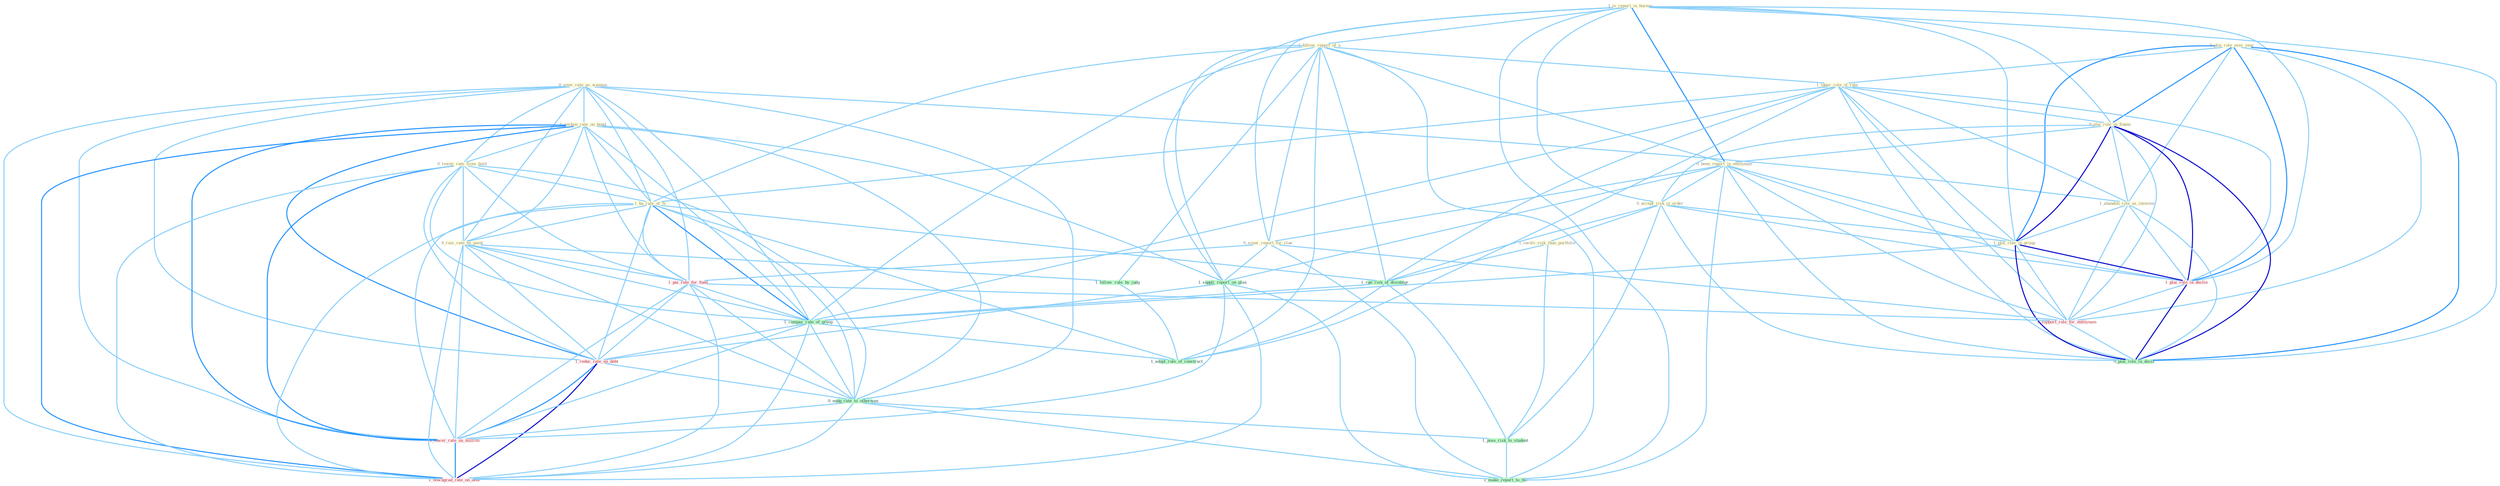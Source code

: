 Graph G{ 
    node
    [shape=polygon,style=filled,width=.5,height=.06,color="#BDFCC9",fixedsize=true,fontsize=4,
    fontcolor="#2f4f4f"];
    {node
    [color="#ffffe0", fontcolor="#8b7d6b"] "0_view_rate_as_weapon " "1_reckon_rate_on_bond " "1_is_report_in_bureau " "0_plai_role_over_year " "1_follow_report_of_a " "1_ignor_role_of_rate " "0_plai_role_in_financ " "1_abandon_role_as_investor " "0_lower_rate_from_hold " "0_been_report_in_entitynam " "1_ha_rate_of_% " "0_accept_risk_in_order " "0_rais_rate_by_point " "1_plai_role_in_group " "0_scour_report_for_clue " "1_involv_risk_than_portfolio "}
{node [color="#fff0f5", fontcolor="#b22222"] "1_plai_role_in_declin " "1_pai_rate_for_fund " "1_reduc_rate_on_debt " "1_support_role_for_entitynam " "1_lower_rate_on_million " "1_downgrad_rate_on_debt "}
edge [color="#B0E2FF"];

	"0_view_rate_as_weapon " -- "1_reckon_rate_on_bond " [w="1", color="#87cefa" ];
	"0_view_rate_as_weapon " -- "1_abandon_role_as_investor " [w="1", color="#87cefa" ];
	"0_view_rate_as_weapon " -- "0_lower_rate_from_hold " [w="1", color="#87cefa" ];
	"0_view_rate_as_weapon " -- "1_ha_rate_of_% " [w="1", color="#87cefa" ];
	"0_view_rate_as_weapon " -- "0_rais_rate_by_point " [w="1", color="#87cefa" ];
	"0_view_rate_as_weapon " -- "1_pai_rate_for_fund " [w="1", color="#87cefa" ];
	"0_view_rate_as_weapon " -- "1_compar_rate_of_group " [w="1", color="#87cefa" ];
	"0_view_rate_as_weapon " -- "1_reduc_rate_on_debt " [w="1", color="#87cefa" ];
	"0_view_rate_as_weapon " -- "0_nudg_rate_to_othernum " [w="1", color="#87cefa" ];
	"0_view_rate_as_weapon " -- "1_lower_rate_on_million " [w="1", color="#87cefa" ];
	"0_view_rate_as_weapon " -- "1_downgrad_rate_on_debt " [w="1", color="#87cefa" ];
	"1_reckon_rate_on_bond " -- "0_lower_rate_from_hold " [w="1", color="#87cefa" ];
	"1_reckon_rate_on_bond " -- "1_ha_rate_of_% " [w="1", color="#87cefa" ];
	"1_reckon_rate_on_bond " -- "0_rais_rate_by_point " [w="1", color="#87cefa" ];
	"1_reckon_rate_on_bond " -- "1_suppli_report_on_plan " [w="1", color="#87cefa" ];
	"1_reckon_rate_on_bond " -- "1_pai_rate_for_fund " [w="1", color="#87cefa" ];
	"1_reckon_rate_on_bond " -- "1_compar_rate_of_group " [w="1", color="#87cefa" ];
	"1_reckon_rate_on_bond " -- "1_reduc_rate_on_debt " [w="2", color="#1e90ff" , len=0.8];
	"1_reckon_rate_on_bond " -- "0_nudg_rate_to_othernum " [w="1", color="#87cefa" ];
	"1_reckon_rate_on_bond " -- "1_lower_rate_on_million " [w="2", color="#1e90ff" , len=0.8];
	"1_reckon_rate_on_bond " -- "1_downgrad_rate_on_debt " [w="2", color="#1e90ff" , len=0.8];
	"1_is_report_in_bureau " -- "1_follow_report_of_a " [w="1", color="#87cefa" ];
	"1_is_report_in_bureau " -- "0_plai_role_in_financ " [w="1", color="#87cefa" ];
	"1_is_report_in_bureau " -- "0_been_report_in_entitynam " [w="2", color="#1e90ff" , len=0.8];
	"1_is_report_in_bureau " -- "0_accept_risk_in_order " [w="1", color="#87cefa" ];
	"1_is_report_in_bureau " -- "1_plai_role_in_group " [w="1", color="#87cefa" ];
	"1_is_report_in_bureau " -- "0_scour_report_for_clue " [w="1", color="#87cefa" ];
	"1_is_report_in_bureau " -- "1_plai_role_in_declin " [w="1", color="#87cefa" ];
	"1_is_report_in_bureau " -- "1_suppli_report_on_plan " [w="1", color="#87cefa" ];
	"1_is_report_in_bureau " -- "0_plai_role_in_decis " [w="1", color="#87cefa" ];
	"1_is_report_in_bureau " -- "1_make_report_to_the " [w="1", color="#87cefa" ];
	"0_plai_role_over_year " -- "1_ignor_role_of_rate " [w="1", color="#87cefa" ];
	"0_plai_role_over_year " -- "0_plai_role_in_financ " [w="2", color="#1e90ff" , len=0.8];
	"0_plai_role_over_year " -- "1_abandon_role_as_investor " [w="1", color="#87cefa" ];
	"0_plai_role_over_year " -- "1_plai_role_in_group " [w="2", color="#1e90ff" , len=0.8];
	"0_plai_role_over_year " -- "1_plai_role_in_declin " [w="2", color="#1e90ff" , len=0.8];
	"0_plai_role_over_year " -- "1_support_role_for_entitynam " [w="1", color="#87cefa" ];
	"0_plai_role_over_year " -- "0_plai_role_in_decis " [w="2", color="#1e90ff" , len=0.8];
	"1_follow_report_of_a " -- "1_ignor_role_of_rate " [w="1", color="#87cefa" ];
	"1_follow_report_of_a " -- "0_been_report_in_entitynam " [w="1", color="#87cefa" ];
	"1_follow_report_of_a " -- "1_ha_rate_of_% " [w="1", color="#87cefa" ];
	"1_follow_report_of_a " -- "0_scour_report_for_clue " [w="1", color="#87cefa" ];
	"1_follow_report_of_a " -- "1_run_risk_of_disintegr " [w="1", color="#87cefa" ];
	"1_follow_report_of_a " -- "1_suppli_report_on_plan " [w="1", color="#87cefa" ];
	"1_follow_report_of_a " -- "1_follow_rule_by_judg " [w="1", color="#87cefa" ];
	"1_follow_report_of_a " -- "1_compar_rate_of_group " [w="1", color="#87cefa" ];
	"1_follow_report_of_a " -- "1_adopt_rule_of_construct " [w="1", color="#87cefa" ];
	"1_follow_report_of_a " -- "1_make_report_to_the " [w="1", color="#87cefa" ];
	"1_ignor_role_of_rate " -- "0_plai_role_in_financ " [w="1", color="#87cefa" ];
	"1_ignor_role_of_rate " -- "1_abandon_role_as_investor " [w="1", color="#87cefa" ];
	"1_ignor_role_of_rate " -- "1_ha_rate_of_% " [w="1", color="#87cefa" ];
	"1_ignor_role_of_rate " -- "1_plai_role_in_group " [w="1", color="#87cefa" ];
	"1_ignor_role_of_rate " -- "1_run_risk_of_disintegr " [w="1", color="#87cefa" ];
	"1_ignor_role_of_rate " -- "1_plai_role_in_declin " [w="1", color="#87cefa" ];
	"1_ignor_role_of_rate " -- "1_compar_rate_of_group " [w="1", color="#87cefa" ];
	"1_ignor_role_of_rate " -- "1_support_role_for_entitynam " [w="1", color="#87cefa" ];
	"1_ignor_role_of_rate " -- "0_plai_role_in_decis " [w="1", color="#87cefa" ];
	"1_ignor_role_of_rate " -- "1_adopt_rule_of_construct " [w="1", color="#87cefa" ];
	"0_plai_role_in_financ " -- "1_abandon_role_as_investor " [w="1", color="#87cefa" ];
	"0_plai_role_in_financ " -- "0_been_report_in_entitynam " [w="1", color="#87cefa" ];
	"0_plai_role_in_financ " -- "0_accept_risk_in_order " [w="1", color="#87cefa" ];
	"0_plai_role_in_financ " -- "1_plai_role_in_group " [w="3", color="#0000cd" , len=0.6];
	"0_plai_role_in_financ " -- "1_plai_role_in_declin " [w="3", color="#0000cd" , len=0.6];
	"0_plai_role_in_financ " -- "1_support_role_for_entitynam " [w="1", color="#87cefa" ];
	"0_plai_role_in_financ " -- "0_plai_role_in_decis " [w="3", color="#0000cd" , len=0.6];
	"1_abandon_role_as_investor " -- "1_plai_role_in_group " [w="1", color="#87cefa" ];
	"1_abandon_role_as_investor " -- "1_plai_role_in_declin " [w="1", color="#87cefa" ];
	"1_abandon_role_as_investor " -- "1_support_role_for_entitynam " [w="1", color="#87cefa" ];
	"1_abandon_role_as_investor " -- "0_plai_role_in_decis " [w="1", color="#87cefa" ];
	"0_lower_rate_from_hold " -- "1_ha_rate_of_% " [w="1", color="#87cefa" ];
	"0_lower_rate_from_hold " -- "0_rais_rate_by_point " [w="1", color="#87cefa" ];
	"0_lower_rate_from_hold " -- "1_pai_rate_for_fund " [w="1", color="#87cefa" ];
	"0_lower_rate_from_hold " -- "1_compar_rate_of_group " [w="1", color="#87cefa" ];
	"0_lower_rate_from_hold " -- "1_reduc_rate_on_debt " [w="1", color="#87cefa" ];
	"0_lower_rate_from_hold " -- "0_nudg_rate_to_othernum " [w="1", color="#87cefa" ];
	"0_lower_rate_from_hold " -- "1_lower_rate_on_million " [w="2", color="#1e90ff" , len=0.8];
	"0_lower_rate_from_hold " -- "1_downgrad_rate_on_debt " [w="1", color="#87cefa" ];
	"0_been_report_in_entitynam " -- "0_accept_risk_in_order " [w="1", color="#87cefa" ];
	"0_been_report_in_entitynam " -- "1_plai_role_in_group " [w="1", color="#87cefa" ];
	"0_been_report_in_entitynam " -- "0_scour_report_for_clue " [w="1", color="#87cefa" ];
	"0_been_report_in_entitynam " -- "1_plai_role_in_declin " [w="1", color="#87cefa" ];
	"0_been_report_in_entitynam " -- "1_suppli_report_on_plan " [w="1", color="#87cefa" ];
	"0_been_report_in_entitynam " -- "1_support_role_for_entitynam " [w="1", color="#87cefa" ];
	"0_been_report_in_entitynam " -- "0_plai_role_in_decis " [w="1", color="#87cefa" ];
	"0_been_report_in_entitynam " -- "1_make_report_to_the " [w="1", color="#87cefa" ];
	"1_ha_rate_of_% " -- "0_rais_rate_by_point " [w="1", color="#87cefa" ];
	"1_ha_rate_of_% " -- "1_run_risk_of_disintegr " [w="1", color="#87cefa" ];
	"1_ha_rate_of_% " -- "1_pai_rate_for_fund " [w="1", color="#87cefa" ];
	"1_ha_rate_of_% " -- "1_compar_rate_of_group " [w="2", color="#1e90ff" , len=0.8];
	"1_ha_rate_of_% " -- "1_reduc_rate_on_debt " [w="1", color="#87cefa" ];
	"1_ha_rate_of_% " -- "0_nudg_rate_to_othernum " [w="1", color="#87cefa" ];
	"1_ha_rate_of_% " -- "1_adopt_rule_of_construct " [w="1", color="#87cefa" ];
	"1_ha_rate_of_% " -- "1_lower_rate_on_million " [w="1", color="#87cefa" ];
	"1_ha_rate_of_% " -- "1_downgrad_rate_on_debt " [w="1", color="#87cefa" ];
	"0_accept_risk_in_order " -- "1_plai_role_in_group " [w="1", color="#87cefa" ];
	"0_accept_risk_in_order " -- "1_involv_risk_than_portfolio " [w="1", color="#87cefa" ];
	"0_accept_risk_in_order " -- "1_run_risk_of_disintegr " [w="1", color="#87cefa" ];
	"0_accept_risk_in_order " -- "1_plai_role_in_declin " [w="1", color="#87cefa" ];
	"0_accept_risk_in_order " -- "1_pose_risk_to_student " [w="1", color="#87cefa" ];
	"0_accept_risk_in_order " -- "0_plai_role_in_decis " [w="1", color="#87cefa" ];
	"0_rais_rate_by_point " -- "1_pai_rate_for_fund " [w="1", color="#87cefa" ];
	"0_rais_rate_by_point " -- "1_follow_rule_by_judg " [w="1", color="#87cefa" ];
	"0_rais_rate_by_point " -- "1_compar_rate_of_group " [w="1", color="#87cefa" ];
	"0_rais_rate_by_point " -- "1_reduc_rate_on_debt " [w="1", color="#87cefa" ];
	"0_rais_rate_by_point " -- "0_nudg_rate_to_othernum " [w="1", color="#87cefa" ];
	"0_rais_rate_by_point " -- "1_lower_rate_on_million " [w="1", color="#87cefa" ];
	"0_rais_rate_by_point " -- "1_downgrad_rate_on_debt " [w="1", color="#87cefa" ];
	"1_plai_role_in_group " -- "1_plai_role_in_declin " [w="3", color="#0000cd" , len=0.6];
	"1_plai_role_in_group " -- "1_compar_rate_of_group " [w="1", color="#87cefa" ];
	"1_plai_role_in_group " -- "1_support_role_for_entitynam " [w="1", color="#87cefa" ];
	"1_plai_role_in_group " -- "0_plai_role_in_decis " [w="3", color="#0000cd" , len=0.6];
	"0_scour_report_for_clue " -- "1_suppli_report_on_plan " [w="1", color="#87cefa" ];
	"0_scour_report_for_clue " -- "1_pai_rate_for_fund " [w="1", color="#87cefa" ];
	"0_scour_report_for_clue " -- "1_support_role_for_entitynam " [w="1", color="#87cefa" ];
	"0_scour_report_for_clue " -- "1_make_report_to_the " [w="1", color="#87cefa" ];
	"1_involv_risk_than_portfolio " -- "1_run_risk_of_disintegr " [w="1", color="#87cefa" ];
	"1_involv_risk_than_portfolio " -- "1_pose_risk_to_student " [w="1", color="#87cefa" ];
	"1_run_risk_of_disintegr " -- "1_compar_rate_of_group " [w="1", color="#87cefa" ];
	"1_run_risk_of_disintegr " -- "1_pose_risk_to_student " [w="1", color="#87cefa" ];
	"1_run_risk_of_disintegr " -- "1_adopt_rule_of_construct " [w="1", color="#87cefa" ];
	"1_plai_role_in_declin " -- "1_support_role_for_entitynam " [w="1", color="#87cefa" ];
	"1_plai_role_in_declin " -- "0_plai_role_in_decis " [w="3", color="#0000cd" , len=0.6];
	"1_suppli_report_on_plan " -- "1_reduc_rate_on_debt " [w="1", color="#87cefa" ];
	"1_suppli_report_on_plan " -- "1_lower_rate_on_million " [w="1", color="#87cefa" ];
	"1_suppli_report_on_plan " -- "1_downgrad_rate_on_debt " [w="1", color="#87cefa" ];
	"1_suppli_report_on_plan " -- "1_make_report_to_the " [w="1", color="#87cefa" ];
	"1_pai_rate_for_fund " -- "1_compar_rate_of_group " [w="1", color="#87cefa" ];
	"1_pai_rate_for_fund " -- "1_reduc_rate_on_debt " [w="1", color="#87cefa" ];
	"1_pai_rate_for_fund " -- "0_nudg_rate_to_othernum " [w="1", color="#87cefa" ];
	"1_pai_rate_for_fund " -- "1_support_role_for_entitynam " [w="1", color="#87cefa" ];
	"1_pai_rate_for_fund " -- "1_lower_rate_on_million " [w="1", color="#87cefa" ];
	"1_pai_rate_for_fund " -- "1_downgrad_rate_on_debt " [w="1", color="#87cefa" ];
	"1_follow_rule_by_judg " -- "1_adopt_rule_of_construct " [w="1", color="#87cefa" ];
	"1_compar_rate_of_group " -- "1_reduc_rate_on_debt " [w="1", color="#87cefa" ];
	"1_compar_rate_of_group " -- "0_nudg_rate_to_othernum " [w="1", color="#87cefa" ];
	"1_compar_rate_of_group " -- "1_adopt_rule_of_construct " [w="1", color="#87cefa" ];
	"1_compar_rate_of_group " -- "1_lower_rate_on_million " [w="1", color="#87cefa" ];
	"1_compar_rate_of_group " -- "1_downgrad_rate_on_debt " [w="1", color="#87cefa" ];
	"1_reduc_rate_on_debt " -- "0_nudg_rate_to_othernum " [w="1", color="#87cefa" ];
	"1_reduc_rate_on_debt " -- "1_lower_rate_on_million " [w="2", color="#1e90ff" , len=0.8];
	"1_reduc_rate_on_debt " -- "1_downgrad_rate_on_debt " [w="3", color="#0000cd" , len=0.6];
	"0_nudg_rate_to_othernum " -- "1_pose_risk_to_student " [w="1", color="#87cefa" ];
	"0_nudg_rate_to_othernum " -- "1_lower_rate_on_million " [w="1", color="#87cefa" ];
	"0_nudg_rate_to_othernum " -- "1_downgrad_rate_on_debt " [w="1", color="#87cefa" ];
	"0_nudg_rate_to_othernum " -- "1_make_report_to_the " [w="1", color="#87cefa" ];
	"1_support_role_for_entitynam " -- "0_plai_role_in_decis " [w="1", color="#87cefa" ];
	"1_pose_risk_to_student " -- "1_make_report_to_the " [w="1", color="#87cefa" ];
	"1_lower_rate_on_million " -- "1_downgrad_rate_on_debt " [w="2", color="#1e90ff" , len=0.8];
}